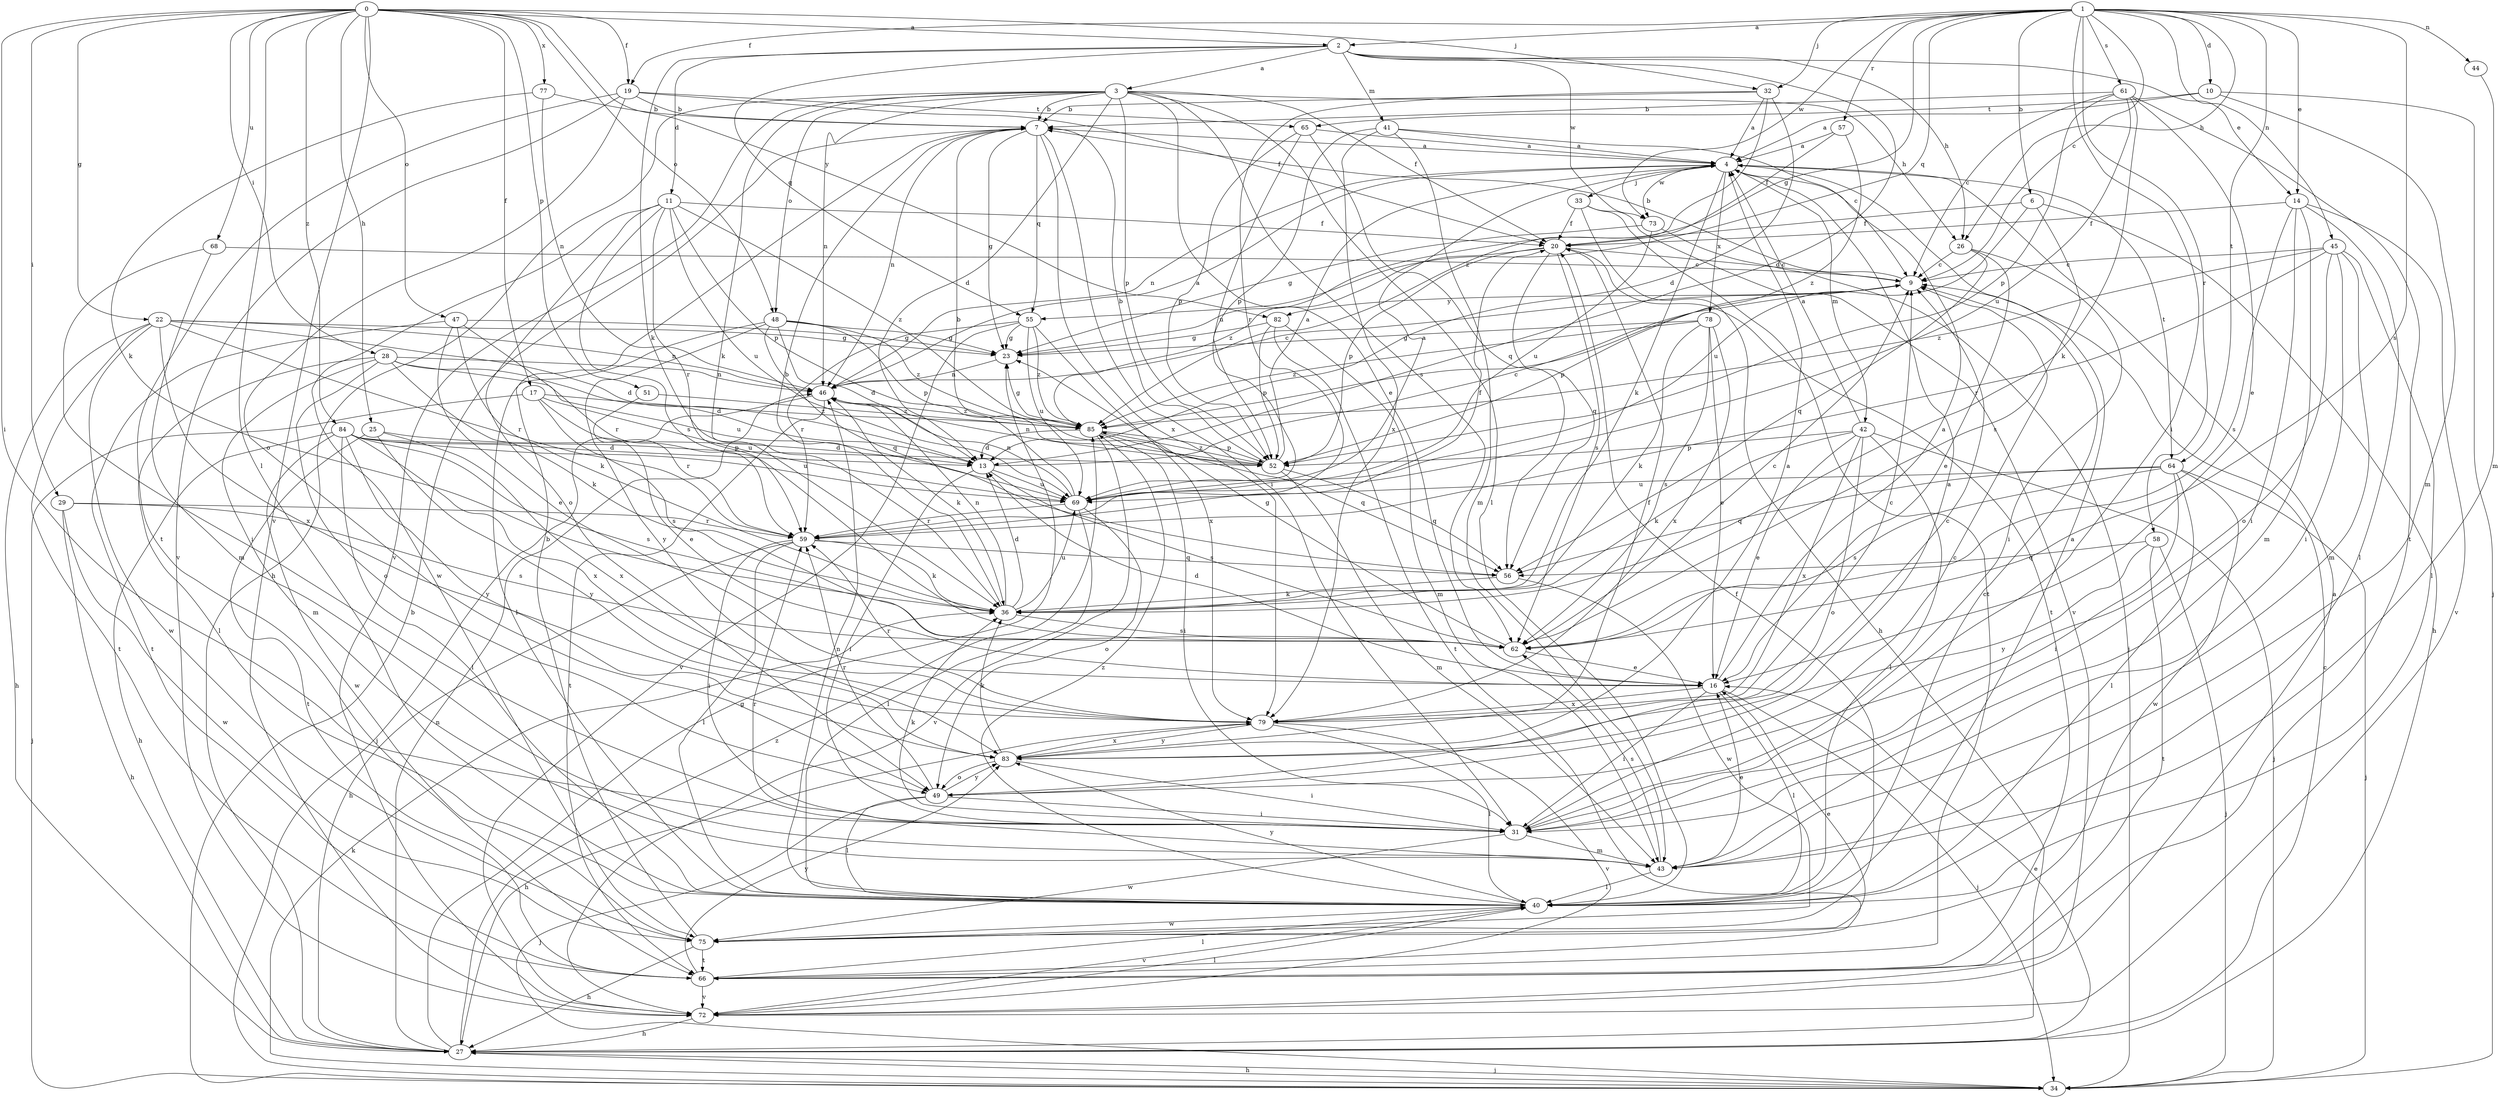strict digraph  {
0;
1;
2;
3;
4;
6;
7;
9;
10;
11;
13;
14;
16;
17;
19;
20;
22;
23;
25;
26;
27;
28;
29;
31;
32;
33;
34;
36;
40;
41;
42;
43;
44;
45;
46;
47;
48;
49;
51;
52;
55;
56;
57;
58;
59;
61;
62;
64;
65;
66;
68;
69;
72;
73;
75;
77;
78;
79;
82;
83;
84;
85;
0 -> 2  [label=a];
0 -> 17  [label=f];
0 -> 19  [label=f];
0 -> 22  [label=g];
0 -> 25  [label=h];
0 -> 28  [label=i];
0 -> 29  [label=i];
0 -> 31  [label=i];
0 -> 32  [label=j];
0 -> 40  [label=l];
0 -> 47  [label=o];
0 -> 48  [label=o];
0 -> 51  [label=p];
0 -> 68  [label=u];
0 -> 72  [label=v];
0 -> 77  [label=x];
0 -> 82  [label=y];
0 -> 84  [label=z];
1 -> 2  [label=a];
1 -> 6  [label=b];
1 -> 9  [label=c];
1 -> 10  [label=d];
1 -> 14  [label=e];
1 -> 19  [label=f];
1 -> 23  [label=g];
1 -> 26  [label=h];
1 -> 31  [label=i];
1 -> 32  [label=j];
1 -> 44  [label=n];
1 -> 45  [label=n];
1 -> 55  [label=q];
1 -> 57  [label=r];
1 -> 58  [label=r];
1 -> 61  [label=s];
1 -> 62  [label=s];
1 -> 64  [label=t];
1 -> 73  [label=w];
2 -> 3  [label=a];
2 -> 11  [label=d];
2 -> 13  [label=d];
2 -> 14  [label=e];
2 -> 26  [label=h];
2 -> 36  [label=k];
2 -> 41  [label=m];
2 -> 55  [label=q];
2 -> 73  [label=w];
3 -> 7  [label=b];
3 -> 13  [label=d];
3 -> 16  [label=e];
3 -> 20  [label=f];
3 -> 26  [label=h];
3 -> 27  [label=h];
3 -> 36  [label=k];
3 -> 40  [label=l];
3 -> 46  [label=n];
3 -> 48  [label=o];
3 -> 52  [label=p];
3 -> 62  [label=s];
3 -> 72  [label=v];
4 -> 33  [label=j];
4 -> 36  [label=k];
4 -> 42  [label=m];
4 -> 46  [label=n];
4 -> 64  [label=t];
4 -> 73  [label=w];
4 -> 78  [label=x];
6 -> 20  [label=f];
6 -> 27  [label=h];
6 -> 62  [label=s];
6 -> 69  [label=u];
7 -> 4  [label=a];
7 -> 23  [label=g];
7 -> 31  [label=i];
7 -> 46  [label=n];
7 -> 55  [label=q];
7 -> 79  [label=x];
9 -> 7  [label=b];
9 -> 52  [label=p];
9 -> 82  [label=y];
10 -> 4  [label=a];
10 -> 34  [label=j];
10 -> 43  [label=m];
10 -> 65  [label=t];
11 -> 20  [label=f];
11 -> 49  [label=o];
11 -> 52  [label=p];
11 -> 59  [label=r];
11 -> 62  [label=s];
11 -> 69  [label=u];
11 -> 75  [label=w];
11 -> 85  [label=z];
13 -> 9  [label=c];
13 -> 31  [label=i];
13 -> 62  [label=s];
13 -> 69  [label=u];
14 -> 20  [label=f];
14 -> 31  [label=i];
14 -> 40  [label=l];
14 -> 43  [label=m];
14 -> 62  [label=s];
14 -> 72  [label=v];
16 -> 4  [label=a];
16 -> 13  [label=d];
16 -> 31  [label=i];
16 -> 34  [label=j];
16 -> 40  [label=l];
16 -> 79  [label=x];
17 -> 34  [label=j];
17 -> 59  [label=r];
17 -> 62  [label=s];
17 -> 69  [label=u];
17 -> 85  [label=z];
19 -> 7  [label=b];
19 -> 20  [label=f];
19 -> 49  [label=o];
19 -> 65  [label=t];
19 -> 66  [label=t];
19 -> 72  [label=v];
20 -> 9  [label=c];
20 -> 52  [label=p];
20 -> 56  [label=q];
20 -> 62  [label=s];
20 -> 66  [label=t];
20 -> 85  [label=z];
22 -> 13  [label=d];
22 -> 23  [label=g];
22 -> 27  [label=h];
22 -> 46  [label=n];
22 -> 59  [label=r];
22 -> 66  [label=t];
22 -> 75  [label=w];
22 -> 79  [label=x];
23 -> 46  [label=n];
25 -> 13  [label=d];
25 -> 66  [label=t];
25 -> 79  [label=x];
25 -> 83  [label=y];
26 -> 9  [label=c];
26 -> 16  [label=e];
26 -> 31  [label=i];
26 -> 56  [label=q];
27 -> 9  [label=c];
27 -> 16  [label=e];
27 -> 23  [label=g];
27 -> 34  [label=j];
27 -> 46  [label=n];
27 -> 85  [label=z];
28 -> 13  [label=d];
28 -> 36  [label=k];
28 -> 40  [label=l];
28 -> 43  [label=m];
28 -> 46  [label=n];
28 -> 49  [label=o];
28 -> 69  [label=u];
29 -> 27  [label=h];
29 -> 59  [label=r];
29 -> 62  [label=s];
29 -> 75  [label=w];
31 -> 9  [label=c];
31 -> 36  [label=k];
31 -> 43  [label=m];
31 -> 75  [label=w];
32 -> 4  [label=a];
32 -> 7  [label=b];
32 -> 13  [label=d];
32 -> 59  [label=r];
32 -> 85  [label=z];
33 -> 20  [label=f];
33 -> 27  [label=h];
33 -> 66  [label=t];
33 -> 72  [label=v];
34 -> 7  [label=b];
34 -> 27  [label=h];
34 -> 36  [label=k];
36 -> 7  [label=b];
36 -> 13  [label=d];
36 -> 46  [label=n];
36 -> 62  [label=s];
36 -> 69  [label=u];
40 -> 4  [label=a];
40 -> 9  [label=c];
40 -> 46  [label=n];
40 -> 72  [label=v];
40 -> 75  [label=w];
40 -> 83  [label=y];
40 -> 85  [label=z];
41 -> 4  [label=a];
41 -> 9  [label=c];
41 -> 43  [label=m];
41 -> 52  [label=p];
41 -> 79  [label=x];
42 -> 4  [label=a];
42 -> 16  [label=e];
42 -> 34  [label=j];
42 -> 36  [label=k];
42 -> 40  [label=l];
42 -> 49  [label=o];
42 -> 52  [label=p];
42 -> 79  [label=x];
43 -> 16  [label=e];
43 -> 40  [label=l];
43 -> 59  [label=r];
43 -> 62  [label=s];
44 -> 43  [label=m];
45 -> 9  [label=c];
45 -> 31  [label=i];
45 -> 40  [label=l];
45 -> 43  [label=m];
45 -> 49  [label=o];
45 -> 59  [label=r];
45 -> 85  [label=z];
46 -> 4  [label=a];
46 -> 9  [label=c];
46 -> 34  [label=j];
46 -> 36  [label=k];
46 -> 66  [label=t];
46 -> 85  [label=z];
47 -> 16  [label=e];
47 -> 23  [label=g];
47 -> 36  [label=k];
47 -> 59  [label=r];
47 -> 66  [label=t];
48 -> 13  [label=d];
48 -> 23  [label=g];
48 -> 40  [label=l];
48 -> 52  [label=p];
48 -> 56  [label=q];
48 -> 83  [label=y];
48 -> 85  [label=z];
49 -> 4  [label=a];
49 -> 31  [label=i];
49 -> 34  [label=j];
49 -> 40  [label=l];
49 -> 59  [label=r];
49 -> 83  [label=y];
51 -> 16  [label=e];
51 -> 85  [label=z];
52 -> 4  [label=a];
52 -> 7  [label=b];
52 -> 43  [label=m];
52 -> 46  [label=n];
52 -> 56  [label=q];
52 -> 85  [label=z];
55 -> 23  [label=g];
55 -> 59  [label=r];
55 -> 69  [label=u];
55 -> 72  [label=v];
55 -> 79  [label=x];
55 -> 85  [label=z];
56 -> 36  [label=k];
56 -> 75  [label=w];
57 -> 4  [label=a];
57 -> 20  [label=f];
57 -> 85  [label=z];
58 -> 34  [label=j];
58 -> 56  [label=q];
58 -> 66  [label=t];
58 -> 83  [label=y];
59 -> 20  [label=f];
59 -> 27  [label=h];
59 -> 31  [label=i];
59 -> 36  [label=k];
59 -> 40  [label=l];
59 -> 56  [label=q];
61 -> 7  [label=b];
61 -> 9  [label=c];
61 -> 16  [label=e];
61 -> 36  [label=k];
61 -> 52  [label=p];
61 -> 66  [label=t];
61 -> 69  [label=u];
62 -> 9  [label=c];
62 -> 16  [label=e];
62 -> 23  [label=g];
64 -> 31  [label=i];
64 -> 34  [label=j];
64 -> 40  [label=l];
64 -> 56  [label=q];
64 -> 62  [label=s];
64 -> 69  [label=u];
64 -> 75  [label=w];
65 -> 4  [label=a];
65 -> 52  [label=p];
65 -> 56  [label=q];
65 -> 69  [label=u];
66 -> 40  [label=l];
66 -> 72  [label=v];
66 -> 83  [label=y];
68 -> 9  [label=c];
68 -> 31  [label=i];
68 -> 43  [label=m];
69 -> 4  [label=a];
69 -> 7  [label=b];
69 -> 40  [label=l];
69 -> 46  [label=n];
69 -> 49  [label=o];
69 -> 59  [label=r];
72 -> 4  [label=a];
72 -> 27  [label=h];
72 -> 40  [label=l];
73 -> 23  [label=g];
73 -> 34  [label=j];
73 -> 69  [label=u];
75 -> 7  [label=b];
75 -> 16  [label=e];
75 -> 20  [label=f];
75 -> 27  [label=h];
75 -> 66  [label=t];
77 -> 7  [label=b];
77 -> 36  [label=k];
77 -> 46  [label=n];
78 -> 16  [label=e];
78 -> 23  [label=g];
78 -> 36  [label=k];
78 -> 62  [label=s];
78 -> 79  [label=x];
78 -> 85  [label=z];
79 -> 9  [label=c];
79 -> 27  [label=h];
79 -> 40  [label=l];
79 -> 59  [label=r];
79 -> 72  [label=v];
79 -> 83  [label=y];
82 -> 23  [label=g];
82 -> 43  [label=m];
82 -> 52  [label=p];
82 -> 66  [label=t];
83 -> 4  [label=a];
83 -> 9  [label=c];
83 -> 20  [label=f];
83 -> 31  [label=i];
83 -> 36  [label=k];
83 -> 49  [label=o];
83 -> 79  [label=x];
84 -> 13  [label=d];
84 -> 27  [label=h];
84 -> 40  [label=l];
84 -> 52  [label=p];
84 -> 62  [label=s];
84 -> 69  [label=u];
84 -> 75  [label=w];
84 -> 79  [label=x];
84 -> 83  [label=y];
85 -> 13  [label=d];
85 -> 23  [label=g];
85 -> 31  [label=i];
85 -> 52  [label=p];
85 -> 56  [label=q];
85 -> 72  [label=v];
}
